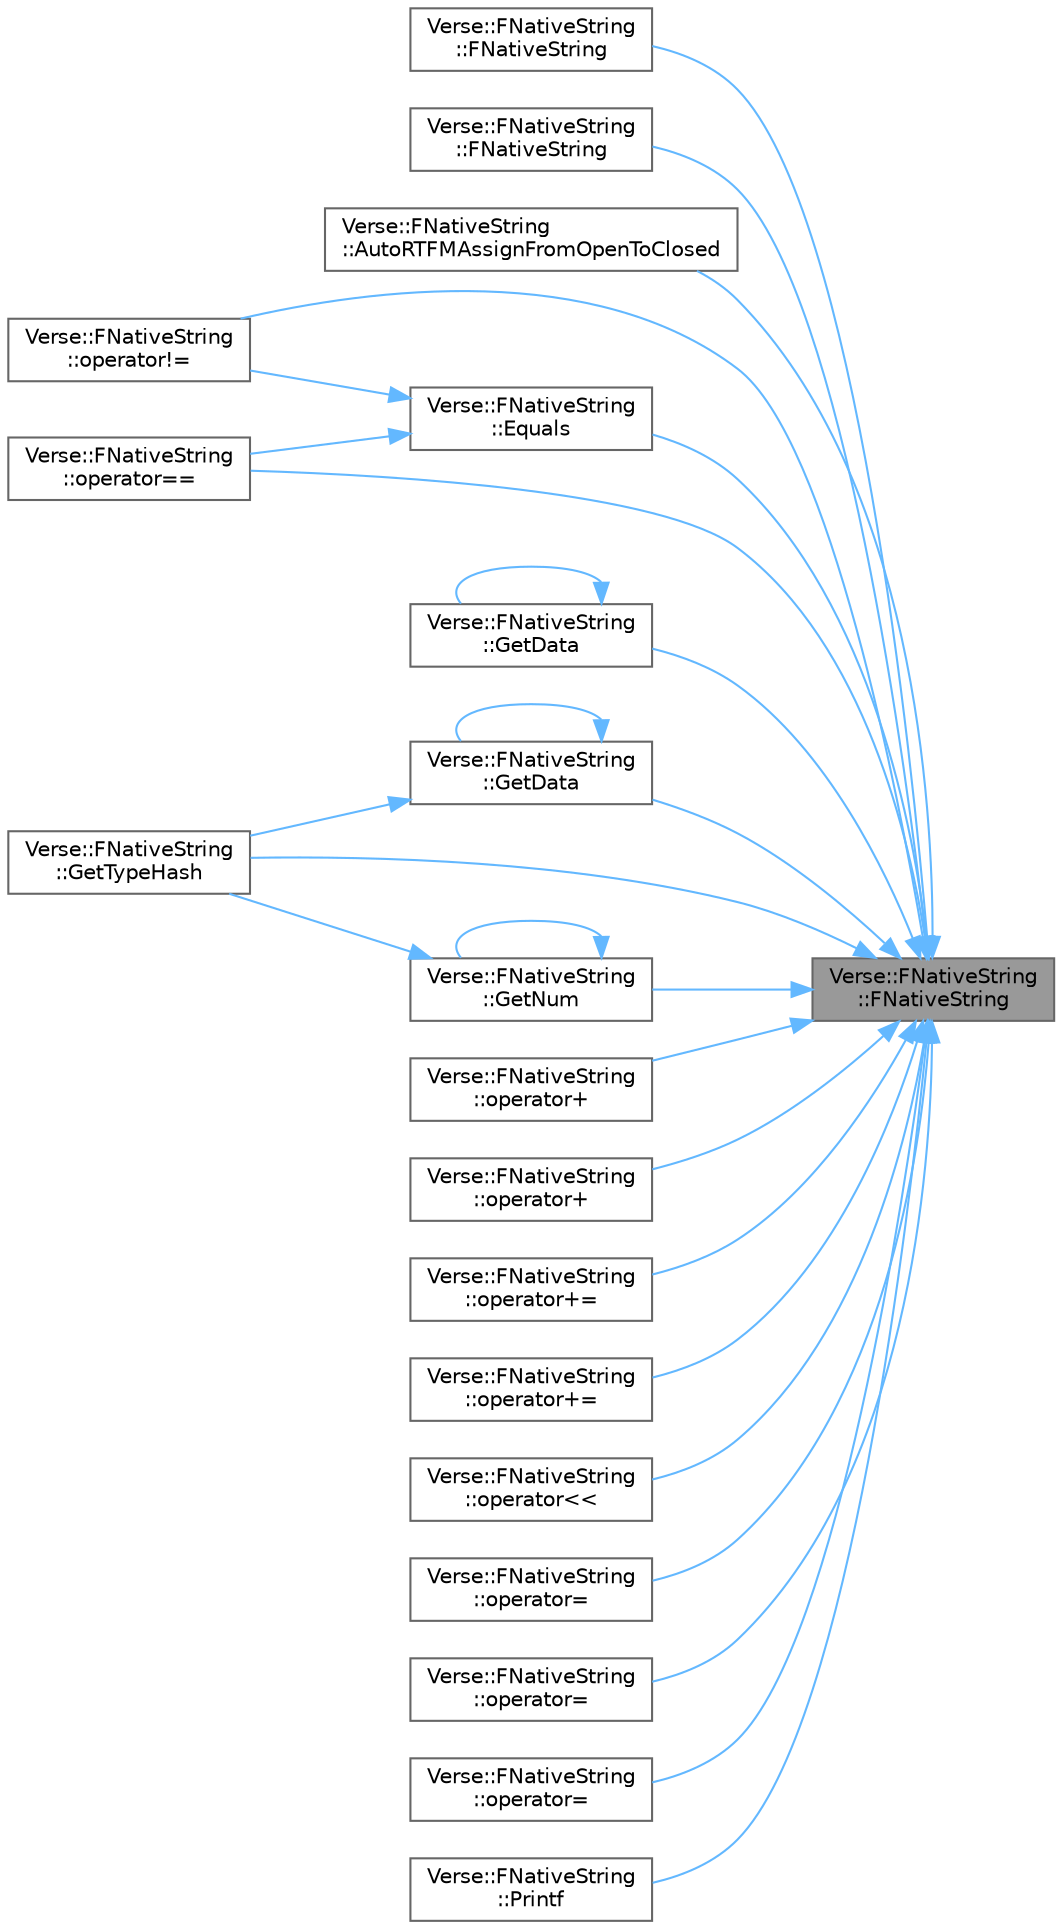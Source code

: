 digraph "Verse::FNativeString::FNativeString"
{
 // INTERACTIVE_SVG=YES
 // LATEX_PDF_SIZE
  bgcolor="transparent";
  edge [fontname=Helvetica,fontsize=10,labelfontname=Helvetica,labelfontsize=10];
  node [fontname=Helvetica,fontsize=10,shape=box,height=0.2,width=0.4];
  rankdir="RL";
  Node1 [id="Node000001",label="Verse::FNativeString\l::FNativeString",height=0.2,width=0.4,color="gray40", fillcolor="grey60", style="filled", fontcolor="black",tooltip=" "];
  Node1 -> Node2 [id="edge1_Node000001_Node000002",dir="back",color="steelblue1",style="solid",tooltip=" "];
  Node2 [id="Node000002",label="Verse::FNativeString\l::FNativeString",height=0.2,width=0.4,color="grey40", fillcolor="white", style="filled",URL="$d2/d52/classVerse_1_1FNativeString.html#a23c903e6857bf4a3c050232f739d83ae",tooltip=" "];
  Node1 -> Node3 [id="edge2_Node000001_Node000003",dir="back",color="steelblue1",style="solid",tooltip=" "];
  Node3 [id="Node000003",label="Verse::FNativeString\l::FNativeString",height=0.2,width=0.4,color="grey40", fillcolor="white", style="filled",URL="$d2/d52/classVerse_1_1FNativeString.html#a9987df8ebf15ca07336ab30fd3f41ce2",tooltip=" "];
  Node1 -> Node4 [id="edge3_Node000001_Node000004",dir="back",color="steelblue1",style="solid",tooltip=" "];
  Node4 [id="Node000004",label="Verse::FNativeString\l::AutoRTFMAssignFromOpenToClosed",height=0.2,width=0.4,color="grey40", fillcolor="white", style="filled",URL="$d2/d52/classVerse_1_1FNativeString.html#ae7d491945d314a0eb50d4d95d310ebb0",tooltip=" "];
  Node1 -> Node5 [id="edge4_Node000001_Node000005",dir="back",color="steelblue1",style="solid",tooltip=" "];
  Node5 [id="Node000005",label="Verse::FNativeString\l::Equals",height=0.2,width=0.4,color="grey40", fillcolor="white", style="filled",URL="$d2/d52/classVerse_1_1FNativeString.html#a72fb76fc5554fe1c3e143f10508e306e",tooltip=" "];
  Node5 -> Node6 [id="edge5_Node000005_Node000006",dir="back",color="steelblue1",style="solid",tooltip=" "];
  Node6 [id="Node000006",label="Verse::FNativeString\l::operator!=",height=0.2,width=0.4,color="grey40", fillcolor="white", style="filled",URL="$d2/d52/classVerse_1_1FNativeString.html#a3ff71b57f2de6b8d7e576f0a0dc76c5e",tooltip=" "];
  Node5 -> Node7 [id="edge6_Node000005_Node000007",dir="back",color="steelblue1",style="solid",tooltip=" "];
  Node7 [id="Node000007",label="Verse::FNativeString\l::operator==",height=0.2,width=0.4,color="grey40", fillcolor="white", style="filled",URL="$d2/d52/classVerse_1_1FNativeString.html#a8349c2be59b955a839f518ceafb46680",tooltip=" "];
  Node1 -> Node8 [id="edge7_Node000001_Node000008",dir="back",color="steelblue1",style="solid",tooltip=" "];
  Node8 [id="Node000008",label="Verse::FNativeString\l::GetData",height=0.2,width=0.4,color="grey40", fillcolor="white", style="filled",URL="$d2/d52/classVerse_1_1FNativeString.html#a48eac2919323cbffb573c57a73f3e885",tooltip=" "];
  Node8 -> Node8 [id="edge8_Node000008_Node000008",dir="back",color="steelblue1",style="solid",tooltip=" "];
  Node1 -> Node9 [id="edge9_Node000001_Node000009",dir="back",color="steelblue1",style="solid",tooltip=" "];
  Node9 [id="Node000009",label="Verse::FNativeString\l::GetData",height=0.2,width=0.4,color="grey40", fillcolor="white", style="filled",URL="$d2/d52/classVerse_1_1FNativeString.html#a1559218db6f844426a191ae36cd6998d",tooltip=" "];
  Node9 -> Node9 [id="edge10_Node000009_Node000009",dir="back",color="steelblue1",style="solid",tooltip=" "];
  Node9 -> Node10 [id="edge11_Node000009_Node000010",dir="back",color="steelblue1",style="solid",tooltip=" "];
  Node10 [id="Node000010",label="Verse::FNativeString\l::GetTypeHash",height=0.2,width=0.4,color="grey40", fillcolor="white", style="filled",URL="$d2/d52/classVerse_1_1FNativeString.html#aaa142c8382a4b31df00e75f5f75a5276",tooltip=" "];
  Node1 -> Node11 [id="edge12_Node000001_Node000011",dir="back",color="steelblue1",style="solid",tooltip=" "];
  Node11 [id="Node000011",label="Verse::FNativeString\l::GetNum",height=0.2,width=0.4,color="grey40", fillcolor="white", style="filled",URL="$d2/d52/classVerse_1_1FNativeString.html#a078ea4bc55db6adf5d7c213404516dd6",tooltip=" "];
  Node11 -> Node11 [id="edge13_Node000011_Node000011",dir="back",color="steelblue1",style="solid",tooltip=" "];
  Node11 -> Node10 [id="edge14_Node000011_Node000010",dir="back",color="steelblue1",style="solid",tooltip=" "];
  Node1 -> Node10 [id="edge15_Node000001_Node000010",dir="back",color="steelblue1",style="solid",tooltip=" "];
  Node1 -> Node6 [id="edge16_Node000001_Node000006",dir="back",color="steelblue1",style="solid",tooltip=" "];
  Node1 -> Node12 [id="edge17_Node000001_Node000012",dir="back",color="steelblue1",style="solid",tooltip=" "];
  Node12 [id="Node000012",label="Verse::FNativeString\l::operator+",height=0.2,width=0.4,color="grey40", fillcolor="white", style="filled",URL="$d2/d52/classVerse_1_1FNativeString.html#a3546ef41d2ea374c37f06b4387dd7b74",tooltip=" "];
  Node1 -> Node13 [id="edge18_Node000001_Node000013",dir="back",color="steelblue1",style="solid",tooltip=" "];
  Node13 [id="Node000013",label="Verse::FNativeString\l::operator+",height=0.2,width=0.4,color="grey40", fillcolor="white", style="filled",URL="$d2/d52/classVerse_1_1FNativeString.html#ae90452119a384fb3c7eeaa56a06b7b8e",tooltip=" "];
  Node1 -> Node14 [id="edge19_Node000001_Node000014",dir="back",color="steelblue1",style="solid",tooltip=" "];
  Node14 [id="Node000014",label="Verse::FNativeString\l::operator+=",height=0.2,width=0.4,color="grey40", fillcolor="white", style="filled",URL="$d2/d52/classVerse_1_1FNativeString.html#a0b1cb6a59ca9f1e5c99124f958c6467a",tooltip=" "];
  Node1 -> Node15 [id="edge20_Node000001_Node000015",dir="back",color="steelblue1",style="solid",tooltip=" "];
  Node15 [id="Node000015",label="Verse::FNativeString\l::operator+=",height=0.2,width=0.4,color="grey40", fillcolor="white", style="filled",URL="$d2/d52/classVerse_1_1FNativeString.html#ab79cd2dcbb5e102c18b56ef96e8db5ff",tooltip=" "];
  Node1 -> Node16 [id="edge21_Node000001_Node000016",dir="back",color="steelblue1",style="solid",tooltip=" "];
  Node16 [id="Node000016",label="Verse::FNativeString\l::operator\<\<",height=0.2,width=0.4,color="grey40", fillcolor="white", style="filled",URL="$d2/d52/classVerse_1_1FNativeString.html#a57bcae27a857914a220072fc04cbe73f",tooltip=" "];
  Node1 -> Node17 [id="edge22_Node000001_Node000017",dir="back",color="steelblue1",style="solid",tooltip=" "];
  Node17 [id="Node000017",label="Verse::FNativeString\l::operator=",height=0.2,width=0.4,color="grey40", fillcolor="white", style="filled",URL="$d2/d52/classVerse_1_1FNativeString.html#a16641cf358e426e1c68c78b8752a050c",tooltip=" "];
  Node1 -> Node18 [id="edge23_Node000001_Node000018",dir="back",color="steelblue1",style="solid",tooltip=" "];
  Node18 [id="Node000018",label="Verse::FNativeString\l::operator=",height=0.2,width=0.4,color="grey40", fillcolor="white", style="filled",URL="$d2/d52/classVerse_1_1FNativeString.html#a190597f3c442120f82c5f8e594fd9c2b",tooltip=" "];
  Node1 -> Node19 [id="edge24_Node000001_Node000019",dir="back",color="steelblue1",style="solid",tooltip=" "];
  Node19 [id="Node000019",label="Verse::FNativeString\l::operator=",height=0.2,width=0.4,color="grey40", fillcolor="white", style="filled",URL="$d2/d52/classVerse_1_1FNativeString.html#ad4802c03b906da3a2628e1d8199e9761",tooltip=" "];
  Node1 -> Node7 [id="edge25_Node000001_Node000007",dir="back",color="steelblue1",style="solid",tooltip=" "];
  Node1 -> Node20 [id="edge26_Node000001_Node000020",dir="back",color="steelblue1",style="solid",tooltip=" "];
  Node20 [id="Node000020",label="Verse::FNativeString\l::Printf",height=0.2,width=0.4,color="grey40", fillcolor="white", style="filled",URL="$d2/d52/classVerse_1_1FNativeString.html#ab24fedc944d1b753e763a55da5504b53",tooltip=" "];
}
